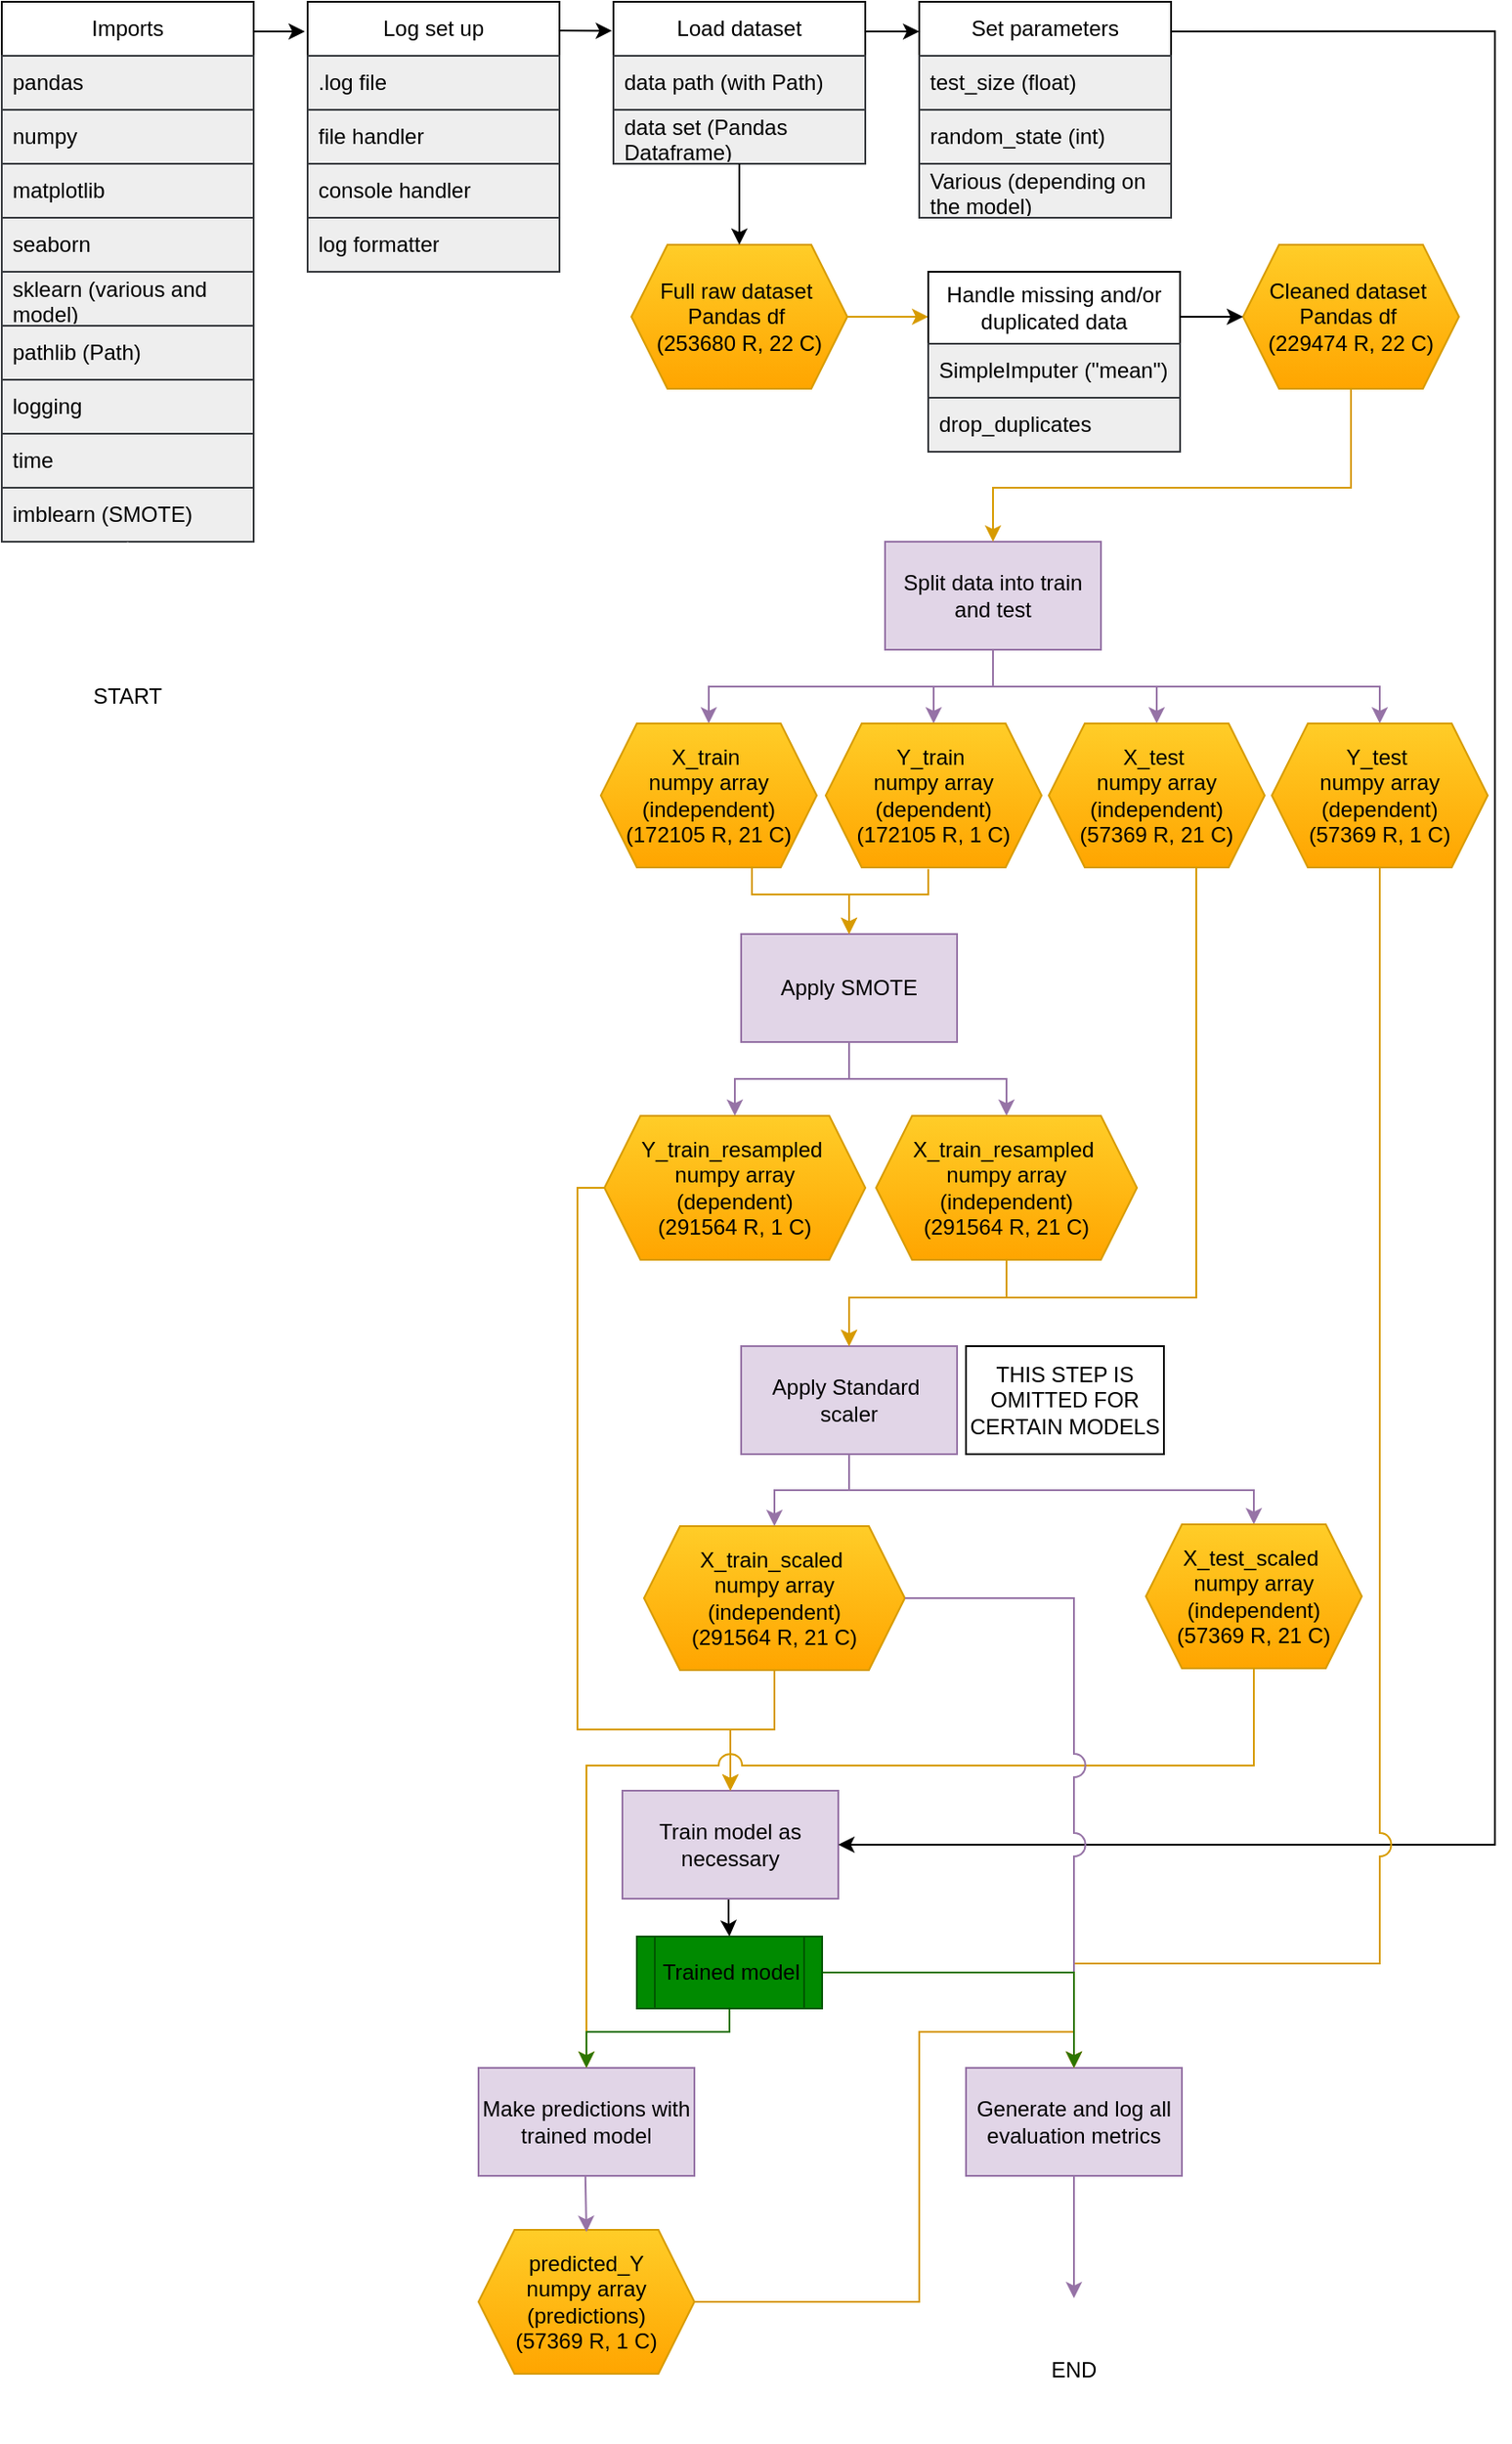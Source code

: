 <mxfile version="27.0.5">
  <diagram name="Page-1" id="4-filtMo7Ep1zSFOxGVC">
    <mxGraphModel dx="631" dy="431" grid="1" gridSize="10" guides="1" tooltips="1" connect="1" arrows="1" fold="1" page="1" pageScale="1" pageWidth="850" pageHeight="1100" math="0" shadow="0">
      <root>
        <mxCell id="0" />
        <mxCell id="1" parent="0" />
        <mxCell id="BaSFN7sYFUGKQCEpuoBo-59" style="edgeStyle=orthogonalEdgeStyle;rounded=0;orthogonalLoop=1;jettySize=auto;html=1;entryX=0.5;entryY=0;entryDx=0;entryDy=0;fillColor=#e1d5e7;strokeColor=#9673a6;fontColor=#000000;" parent="1" source="cIVNdOAZpr95Q1WwHfnz-7" target="BaSFN7sYFUGKQCEpuoBo-52" edge="1">
          <mxGeometry relative="1" as="geometry" />
        </mxCell>
        <mxCell id="BaSFN7sYFUGKQCEpuoBo-60" style="edgeStyle=orthogonalEdgeStyle;rounded=0;orthogonalLoop=1;jettySize=auto;html=1;entryX=0.5;entryY=0;entryDx=0;entryDy=0;fillColor=#e1d5e7;strokeColor=#9673a6;fontColor=#000000;" parent="1" source="cIVNdOAZpr95Q1WwHfnz-7" target="BaSFN7sYFUGKQCEpuoBo-55" edge="1">
          <mxGeometry relative="1" as="geometry" />
        </mxCell>
        <mxCell id="BaSFN7sYFUGKQCEpuoBo-61" style="edgeStyle=orthogonalEdgeStyle;rounded=0;orthogonalLoop=1;jettySize=auto;html=1;entryX=0.5;entryY=0;entryDx=0;entryDy=0;exitX=0.5;exitY=1;exitDx=0;exitDy=0;fillColor=#e1d5e7;strokeColor=#9673a6;fontColor=#000000;" parent="1" source="cIVNdOAZpr95Q1WwHfnz-7" target="BaSFN7sYFUGKQCEpuoBo-58" edge="1">
          <mxGeometry relative="1" as="geometry" />
        </mxCell>
        <mxCell id="BaSFN7sYFUGKQCEpuoBo-62" style="edgeStyle=orthogonalEdgeStyle;rounded=0;orthogonalLoop=1;jettySize=auto;html=1;entryX=0.5;entryY=0;entryDx=0;entryDy=0;exitX=0.5;exitY=1;exitDx=0;exitDy=0;fillColor=#e1d5e7;strokeColor=#9673a6;fontColor=#000000;" parent="1" source="cIVNdOAZpr95Q1WwHfnz-7" target="BaSFN7sYFUGKQCEpuoBo-51" edge="1">
          <mxGeometry relative="1" as="geometry" />
        </mxCell>
        <mxCell id="cIVNdOAZpr95Q1WwHfnz-7" value="Split data into train and test" style="rounded=0;whiteSpace=wrap;html=1;fillColor=#e1d5e7;strokeColor=#9673a6;fontColor=#000000;" parent="1" vertex="1">
          <mxGeometry x="491" y="304" width="120" height="60" as="geometry" />
        </mxCell>
        <mxCell id="BaSFN7sYFUGKQCEpuoBo-69" style="edgeStyle=orthogonalEdgeStyle;rounded=0;orthogonalLoop=1;jettySize=auto;html=1;entryX=0.5;entryY=0;entryDx=0;entryDy=0;fillColor=#e1d5e7;strokeColor=#9673a6;fontColor=#000000;" parent="1" source="cIVNdOAZpr95Q1WwHfnz-8" target="BaSFN7sYFUGKQCEpuoBo-66" edge="1">
          <mxGeometry relative="1" as="geometry" />
        </mxCell>
        <mxCell id="cIVNdOAZpr95Q1WwHfnz-8" value="Apply SMOTE" style="rounded=0;whiteSpace=wrap;html=1;fillColor=#e1d5e7;strokeColor=#9673a6;fontColor=#000000;" parent="1" vertex="1">
          <mxGeometry x="411" y="522" width="120" height="60" as="geometry" />
        </mxCell>
        <mxCell id="BaSFN7sYFUGKQCEpuoBo-79" style="edgeStyle=orthogonalEdgeStyle;rounded=0;orthogonalLoop=1;jettySize=auto;html=1;exitX=0.5;exitY=1;exitDx=0;exitDy=0;entryX=0.5;entryY=0;entryDx=0;entryDy=0;fillColor=#e1d5e7;strokeColor=#9673a6;fontColor=#000000;" parent="1" source="cIVNdOAZpr95Q1WwHfnz-9" target="BaSFN7sYFUGKQCEpuoBo-78" edge="1">
          <mxGeometry relative="1" as="geometry">
            <mxPoint x="674" y="854" as="targetPoint" />
            <Array as="points">
              <mxPoint x="449" y="831" />
              <mxPoint x="674" y="831" />
            </Array>
          </mxGeometry>
        </mxCell>
        <mxCell id="cIVNdOAZpr95Q1WwHfnz-9" value="Apply Standard&amp;nbsp;&lt;div&gt;scaler&lt;/div&gt;" style="rounded=0;whiteSpace=wrap;html=1;fillColor=#e1d5e7;strokeColor=#9673a6;fontColor=#000000;" parent="1" vertex="1">
          <mxGeometry x="411" y="751" width="120" height="60" as="geometry" />
        </mxCell>
        <mxCell id="BaSFN7sYFUGKQCEpuoBo-96" value="" style="edgeStyle=orthogonalEdgeStyle;rounded=0;orthogonalLoop=1;jettySize=auto;html=1;fontColor=#000000;entryX=0.5;entryY=0;entryDx=0;entryDy=0;" parent="1" source="cIVNdOAZpr95Q1WwHfnz-11" target="euON_E8Fl8WKjfMoT3qC-4" edge="1">
          <mxGeometry relative="1" as="geometry">
            <mxPoint x="405" y="1084" as="targetPoint" />
            <Array as="points">
              <mxPoint x="404" y="1070" />
              <mxPoint x="405" y="1070" />
            </Array>
          </mxGeometry>
        </mxCell>
        <mxCell id="cIVNdOAZpr95Q1WwHfnz-11" value="Train model as necessary" style="rounded=0;whiteSpace=wrap;html=1;fillColor=#e1d5e7;strokeColor=#9673a6;fontColor=#000000;" parent="1" vertex="1">
          <mxGeometry x="345" y="998" width="120" height="60" as="geometry" />
        </mxCell>
        <mxCell id="BaSFN7sYFUGKQCEpuoBo-108" value="" style="edgeStyle=orthogonalEdgeStyle;rounded=0;orthogonalLoop=1;jettySize=auto;html=1;fillColor=#e1d5e7;strokeColor=#9673a6;entryX=0.5;entryY=0;entryDx=0;entryDy=0;fontColor=#000000;" parent="1" source="cIVNdOAZpr95Q1WwHfnz-13" target="BaSFN7sYFUGKQCEpuoBo-109" edge="1">
          <mxGeometry relative="1" as="geometry">
            <mxPoint x="596" y="1282" as="targetPoint" />
          </mxGeometry>
        </mxCell>
        <mxCell id="cIVNdOAZpr95Q1WwHfnz-13" value="Generate and log all evaluation metrics" style="rounded=0;whiteSpace=wrap;html=1;fillColor=#e1d5e7;strokeColor=#9673a6;fontColor=#000000;" parent="1" vertex="1">
          <mxGeometry x="536" y="1152" width="120" height="60" as="geometry" />
        </mxCell>
        <mxCell id="BaSFN7sYFUGKQCEpuoBo-1" value="Imports" style="swimlane;fontStyle=0;childLayout=stackLayout;horizontal=1;startSize=30;horizontalStack=0;resizeParent=1;resizeParentMax=0;resizeLast=0;collapsible=1;marginBottom=0;whiteSpace=wrap;html=1;" parent="1" vertex="1">
          <mxGeometry y="4" width="140" height="300" as="geometry" />
        </mxCell>
        <mxCell id="BaSFN7sYFUGKQCEpuoBo-2" value="pandas" style="text;strokeColor=#36393d;fillColor=#eeeeee;align=left;verticalAlign=middle;spacingLeft=4;spacingRight=4;overflow=hidden;points=[[0,0.5],[1,0.5]];portConstraint=eastwest;rotatable=0;whiteSpace=wrap;html=1;fontColor=#000000;" parent="BaSFN7sYFUGKQCEpuoBo-1" vertex="1">
          <mxGeometry y="30" width="140" height="30" as="geometry" />
        </mxCell>
        <mxCell id="BaSFN7sYFUGKQCEpuoBo-3" value="numpy" style="text;strokeColor=#36393d;fillColor=#eeeeee;align=left;verticalAlign=middle;spacingLeft=4;spacingRight=4;overflow=hidden;points=[[0,0.5],[1,0.5]];portConstraint=eastwest;rotatable=0;whiteSpace=wrap;html=1;fontColor=#000000;" parent="BaSFN7sYFUGKQCEpuoBo-1" vertex="1">
          <mxGeometry y="60" width="140" height="30" as="geometry" />
        </mxCell>
        <mxCell id="BaSFN7sYFUGKQCEpuoBo-4" value="matplotlib" style="text;strokeColor=#36393d;fillColor=#eeeeee;align=left;verticalAlign=middle;spacingLeft=4;spacingRight=4;overflow=hidden;points=[[0,0.5],[1,0.5]];portConstraint=eastwest;rotatable=0;whiteSpace=wrap;html=1;fontColor=#000000;" parent="BaSFN7sYFUGKQCEpuoBo-1" vertex="1">
          <mxGeometry y="90" width="140" height="30" as="geometry" />
        </mxCell>
        <mxCell id="BaSFN7sYFUGKQCEpuoBo-15" value="seaborn" style="text;strokeColor=#36393d;fillColor=#eeeeee;align=left;verticalAlign=middle;spacingLeft=4;spacingRight=4;overflow=hidden;points=[[0,0.5],[1,0.5]];portConstraint=eastwest;rotatable=0;whiteSpace=wrap;html=1;fontColor=#000000;" parent="BaSFN7sYFUGKQCEpuoBo-1" vertex="1">
          <mxGeometry y="120" width="140" height="30" as="geometry" />
        </mxCell>
        <mxCell id="BaSFN7sYFUGKQCEpuoBo-16" value="sklearn (various and model)" style="text;strokeColor=#36393d;fillColor=#eeeeee;align=left;verticalAlign=middle;spacingLeft=4;spacingRight=4;overflow=hidden;points=[[0,0.5],[1,0.5]];portConstraint=eastwest;rotatable=0;whiteSpace=wrap;html=1;fontColor=#000000;" parent="BaSFN7sYFUGKQCEpuoBo-1" vertex="1">
          <mxGeometry y="150" width="140" height="30" as="geometry" />
        </mxCell>
        <mxCell id="BaSFN7sYFUGKQCEpuoBo-17" value="pathlib (Path)" style="text;strokeColor=#36393d;fillColor=#eeeeee;align=left;verticalAlign=middle;spacingLeft=4;spacingRight=4;overflow=hidden;points=[[0,0.5],[1,0.5]];portConstraint=eastwest;rotatable=0;whiteSpace=wrap;html=1;fontColor=#000000;" parent="BaSFN7sYFUGKQCEpuoBo-1" vertex="1">
          <mxGeometry y="180" width="140" height="30" as="geometry" />
        </mxCell>
        <mxCell id="BaSFN7sYFUGKQCEpuoBo-12" value="logging" style="text;strokeColor=#36393d;fillColor=#eeeeee;align=left;verticalAlign=middle;spacingLeft=4;spacingRight=4;overflow=hidden;points=[[0,0.5],[1,0.5]];portConstraint=eastwest;rotatable=0;whiteSpace=wrap;html=1;fontColor=#000000;" parent="BaSFN7sYFUGKQCEpuoBo-1" vertex="1">
          <mxGeometry y="210" width="140" height="30" as="geometry" />
        </mxCell>
        <mxCell id="BaSFN7sYFUGKQCEpuoBo-13" value="time" style="text;strokeColor=#36393d;fillColor=#eeeeee;align=left;verticalAlign=middle;spacingLeft=4;spacingRight=4;overflow=hidden;points=[[0,0.5],[1,0.5]];portConstraint=eastwest;rotatable=0;whiteSpace=wrap;html=1;fontColor=#000000;" parent="BaSFN7sYFUGKQCEpuoBo-1" vertex="1">
          <mxGeometry y="240" width="140" height="30" as="geometry" />
        </mxCell>
        <mxCell id="BaSFN7sYFUGKQCEpuoBo-14" value="imblearn (SMOTE)" style="text;strokeColor=#36393d;fillColor=#eeeeee;align=left;verticalAlign=middle;spacingLeft=4;spacingRight=4;overflow=hidden;points=[[0,0.5],[1,0.5]];portConstraint=eastwest;rotatable=0;whiteSpace=wrap;html=1;fontColor=#000000;" parent="BaSFN7sYFUGKQCEpuoBo-1" vertex="1">
          <mxGeometry y="270" width="140" height="30" as="geometry" />
        </mxCell>
        <mxCell id="BaSFN7sYFUGKQCEpuoBo-18" value="Log set up" style="swimlane;fontStyle=0;childLayout=stackLayout;horizontal=1;startSize=30;horizontalStack=0;resizeParent=1;resizeParentMax=0;resizeLast=0;collapsible=1;marginBottom=0;whiteSpace=wrap;html=1;" parent="1" vertex="1">
          <mxGeometry x="170" y="4" width="140" height="150" as="geometry" />
        </mxCell>
        <mxCell id="BaSFN7sYFUGKQCEpuoBo-19" value=".log file" style="text;strokeColor=#36393d;fillColor=#eeeeee;align=left;verticalAlign=middle;spacingLeft=4;spacingRight=4;overflow=hidden;points=[[0,0.5],[1,0.5]];portConstraint=eastwest;rotatable=0;whiteSpace=wrap;html=1;fontColor=#000000;" parent="BaSFN7sYFUGKQCEpuoBo-18" vertex="1">
          <mxGeometry y="30" width="140" height="30" as="geometry" />
        </mxCell>
        <mxCell id="BaSFN7sYFUGKQCEpuoBo-20" value="file handler" style="text;strokeColor=#36393d;fillColor=#eeeeee;align=left;verticalAlign=middle;spacingLeft=4;spacingRight=4;overflow=hidden;points=[[0,0.5],[1,0.5]];portConstraint=eastwest;rotatable=0;whiteSpace=wrap;html=1;fontColor=#000000;" parent="BaSFN7sYFUGKQCEpuoBo-18" vertex="1">
          <mxGeometry y="60" width="140" height="30" as="geometry" />
        </mxCell>
        <mxCell id="BaSFN7sYFUGKQCEpuoBo-21" value="console handler" style="text;strokeColor=#36393d;fillColor=#eeeeee;align=left;verticalAlign=middle;spacingLeft=4;spacingRight=4;overflow=hidden;points=[[0,0.5],[1,0.5]];portConstraint=eastwest;rotatable=0;whiteSpace=wrap;html=1;fontColor=#000000;" parent="BaSFN7sYFUGKQCEpuoBo-18" vertex="1">
          <mxGeometry y="90" width="140" height="30" as="geometry" />
        </mxCell>
        <mxCell id="BaSFN7sYFUGKQCEpuoBo-22" value="log formatter" style="text;strokeColor=#36393d;fillColor=#eeeeee;align=left;verticalAlign=middle;spacingLeft=4;spacingRight=4;overflow=hidden;points=[[0,0.5],[1,0.5]];portConstraint=eastwest;rotatable=0;whiteSpace=wrap;html=1;fontColor=#000000;" parent="BaSFN7sYFUGKQCEpuoBo-18" vertex="1">
          <mxGeometry y="120" width="140" height="30" as="geometry" />
        </mxCell>
        <mxCell id="BaSFN7sYFUGKQCEpuoBo-28" value="Load dataset" style="swimlane;fontStyle=0;childLayout=stackLayout;horizontal=1;startSize=30;horizontalStack=0;resizeParent=1;resizeParentMax=0;resizeLast=0;collapsible=1;marginBottom=0;whiteSpace=wrap;html=1;" parent="1" vertex="1">
          <mxGeometry x="340" y="4" width="140" height="90" as="geometry" />
        </mxCell>
        <mxCell id="BaSFN7sYFUGKQCEpuoBo-29" value="data path (with Path)" style="text;strokeColor=#36393d;fillColor=#eeeeee;align=left;verticalAlign=middle;spacingLeft=4;spacingRight=4;overflow=hidden;points=[[0,0.5],[1,0.5]];portConstraint=eastwest;rotatable=0;whiteSpace=wrap;html=1;fontColor=#000000;" parent="BaSFN7sYFUGKQCEpuoBo-28" vertex="1">
          <mxGeometry y="30" width="140" height="30" as="geometry" />
        </mxCell>
        <mxCell id="BaSFN7sYFUGKQCEpuoBo-30" value="data set (Pandas Dataframe)" style="text;strokeColor=#36393d;fillColor=#eeeeee;align=left;verticalAlign=middle;spacingLeft=4;spacingRight=4;overflow=hidden;points=[[0,0.5],[1,0.5]];portConstraint=eastwest;rotatable=0;whiteSpace=wrap;html=1;fontColor=#000000;" parent="BaSFN7sYFUGKQCEpuoBo-28" vertex="1">
          <mxGeometry y="60" width="140" height="30" as="geometry" />
        </mxCell>
        <mxCell id="BaSFN7sYFUGKQCEpuoBo-89" style="edgeStyle=orthogonalEdgeStyle;rounded=0;orthogonalLoop=1;jettySize=auto;html=1;entryX=1;entryY=0.5;entryDx=0;entryDy=0;strokeColor=light-dark(#000000,#FFFFFF);exitX=1.002;exitY=0.137;exitDx=0;exitDy=0;exitPerimeter=0;" parent="1" source="BaSFN7sYFUGKQCEpuoBo-33" target="cIVNdOAZpr95Q1WwHfnz-11" edge="1">
          <mxGeometry relative="1" as="geometry">
            <Array as="points">
              <mxPoint x="830" y="20" />
              <mxPoint x="830" y="1028" />
            </Array>
          </mxGeometry>
        </mxCell>
        <mxCell id="BaSFN7sYFUGKQCEpuoBo-33" value="Set parameters" style="swimlane;fontStyle=0;childLayout=stackLayout;horizontal=1;startSize=30;horizontalStack=0;resizeParent=1;resizeParentMax=0;resizeLast=0;collapsible=1;marginBottom=0;whiteSpace=wrap;html=1;" parent="1" vertex="1">
          <mxGeometry x="510" y="4" width="140" height="120" as="geometry" />
        </mxCell>
        <mxCell id="BaSFN7sYFUGKQCEpuoBo-34" value="test_size (float)" style="text;strokeColor=#36393d;fillColor=#eeeeee;align=left;verticalAlign=middle;spacingLeft=4;spacingRight=4;overflow=hidden;points=[[0,0.5],[1,0.5]];portConstraint=eastwest;rotatable=0;whiteSpace=wrap;html=1;fontColor=#000000;" parent="BaSFN7sYFUGKQCEpuoBo-33" vertex="1">
          <mxGeometry y="30" width="140" height="30" as="geometry" />
        </mxCell>
        <mxCell id="BaSFN7sYFUGKQCEpuoBo-35" value="random_state (int)" style="text;strokeColor=#36393d;fillColor=#eeeeee;align=left;verticalAlign=middle;spacingLeft=4;spacingRight=4;overflow=hidden;points=[[0,0.5],[1,0.5]];portConstraint=eastwest;rotatable=0;whiteSpace=wrap;html=1;fontColor=#000000;" parent="BaSFN7sYFUGKQCEpuoBo-33" vertex="1">
          <mxGeometry y="60" width="140" height="30" as="geometry" />
        </mxCell>
        <mxCell id="BaSFN7sYFUGKQCEpuoBo-36" value="Various (depending on the model)" style="text;strokeColor=#36393d;fillColor=#eeeeee;align=left;verticalAlign=middle;spacingLeft=4;spacingRight=4;overflow=hidden;points=[[0,0.5],[1,0.5]];portConstraint=eastwest;rotatable=0;whiteSpace=wrap;html=1;fontColor=#000000;" parent="BaSFN7sYFUGKQCEpuoBo-33" vertex="1">
          <mxGeometry y="90" width="140" height="30" as="geometry" />
        </mxCell>
        <mxCell id="BaSFN7sYFUGKQCEpuoBo-40" style="edgeStyle=orthogonalEdgeStyle;rounded=0;orthogonalLoop=1;jettySize=auto;html=1;entryX=0;entryY=0.138;entryDx=0;entryDy=0;entryPerimeter=0;exitX=0.998;exitY=0.184;exitDx=0;exitDy=0;exitPerimeter=0;strokeColor=light-dark(#000000,#FFFFFF);" parent="1" source="BaSFN7sYFUGKQCEpuoBo-28" target="BaSFN7sYFUGKQCEpuoBo-33" edge="1">
          <mxGeometry relative="1" as="geometry" />
        </mxCell>
        <mxCell id="BaSFN7sYFUGKQCEpuoBo-43" style="edgeStyle=orthogonalEdgeStyle;rounded=0;orthogonalLoop=1;jettySize=auto;html=1;entryX=0;entryY=0.25;entryDx=0;entryDy=0;fillColor=#ffcd28;gradientColor=#ffa500;strokeColor=#d79b00;" parent="1" source="BaSFN7sYFUGKQCEpuoBo-41" target="BaSFN7sYFUGKQCEpuoBo-45" edge="1">
          <mxGeometry relative="1" as="geometry">
            <mxPoint x="535" y="224.0" as="targetPoint" />
          </mxGeometry>
        </mxCell>
        <mxCell id="BaSFN7sYFUGKQCEpuoBo-41" value="Full raw dataset&amp;nbsp;&lt;div&gt;Pandas df&amp;nbsp;&lt;/div&gt;&lt;div&gt;(253680 R, 22 C)&lt;/div&gt;" style="shape=hexagon;perimeter=hexagonPerimeter2;whiteSpace=wrap;html=1;fixedSize=1;fillColor=#ffcd28;strokeColor=#d79b00;gradientColor=#ffa500;fontColor=#000000;" parent="1" vertex="1">
          <mxGeometry x="350" y="139" width="120" height="80" as="geometry" />
        </mxCell>
        <mxCell id="BaSFN7sYFUGKQCEpuoBo-42" style="edgeStyle=orthogonalEdgeStyle;rounded=0;orthogonalLoop=1;jettySize=auto;html=1;exitX=0.5;exitY=1;exitDx=0;exitDy=0;strokeColor=light-dark(#000000,#FFFFFF);" parent="1" source="BaSFN7sYFUGKQCEpuoBo-28" target="BaSFN7sYFUGKQCEpuoBo-41" edge="1">
          <mxGeometry relative="1" as="geometry" />
        </mxCell>
        <mxCell id="BaSFN7sYFUGKQCEpuoBo-103" style="edgeStyle=orthogonalEdgeStyle;rounded=0;orthogonalLoop=1;jettySize=auto;html=1;entryX=0.5;entryY=0;entryDx=0;entryDy=0;exitX=0.5;exitY=1;exitDx=0;exitDy=0;fillColor=#ffcd28;gradientColor=#ffa500;strokeColor=#d79b00;" parent="1" source="BaSFN7sYFUGKQCEpuoBo-44" target="cIVNdOAZpr95Q1WwHfnz-7" edge="1">
          <mxGeometry relative="1" as="geometry">
            <Array as="points">
              <mxPoint x="750" y="274" />
              <mxPoint x="551" y="274" />
            </Array>
          </mxGeometry>
        </mxCell>
        <mxCell id="BaSFN7sYFUGKQCEpuoBo-44" value="Cleaned dataset&amp;nbsp;&lt;div&gt;Pandas df&amp;nbsp;&lt;/div&gt;&lt;div&gt;(229474 R, 22 C)&lt;/div&gt;" style="shape=hexagon;perimeter=hexagonPerimeter2;whiteSpace=wrap;html=1;fixedSize=1;fillColor=#ffcd28;gradientColor=#ffa500;strokeColor=#d79b00;fontColor=#000000;" parent="1" vertex="1">
          <mxGeometry x="690" y="139" width="120" height="80" as="geometry" />
        </mxCell>
        <mxCell id="BaSFN7sYFUGKQCEpuoBo-102" style="edgeStyle=orthogonalEdgeStyle;rounded=0;orthogonalLoop=1;jettySize=auto;html=1;entryX=0;entryY=0.5;entryDx=0;entryDy=0;exitX=1;exitY=0.25;exitDx=0;exitDy=0;strokeColor=light-dark(#000000,#FFFFFF);" parent="1" source="BaSFN7sYFUGKQCEpuoBo-45" target="BaSFN7sYFUGKQCEpuoBo-44" edge="1">
          <mxGeometry relative="1" as="geometry" />
        </mxCell>
        <mxCell id="BaSFN7sYFUGKQCEpuoBo-45" value="Handle missing and/or duplicated data" style="swimlane;fontStyle=0;childLayout=stackLayout;horizontal=1;startSize=40;horizontalStack=0;resizeParent=1;resizeParentMax=0;resizeLast=0;collapsible=1;marginBottom=0;whiteSpace=wrap;html=1;" parent="1" vertex="1">
          <mxGeometry x="515" y="154" width="140" height="100" as="geometry" />
        </mxCell>
        <mxCell id="BaSFN7sYFUGKQCEpuoBo-46" value="SimpleImputer (&quot;mean&quot;)" style="text;strokeColor=#36393d;fillColor=#eeeeee;align=left;verticalAlign=middle;spacingLeft=4;spacingRight=4;overflow=hidden;points=[[0,0.5],[1,0.5]];portConstraint=eastwest;rotatable=0;whiteSpace=wrap;html=1;fontColor=#000000;" parent="BaSFN7sYFUGKQCEpuoBo-45" vertex="1">
          <mxGeometry y="40" width="140" height="30" as="geometry" />
        </mxCell>
        <mxCell id="BaSFN7sYFUGKQCEpuoBo-47" value="drop_duplicates" style="text;strokeColor=#36393d;fillColor=#eeeeee;align=left;verticalAlign=middle;spacingLeft=4;spacingRight=4;overflow=hidden;points=[[0,0.5],[1,0.5]];portConstraint=eastwest;rotatable=0;whiteSpace=wrap;html=1;fontColor=#000000;" parent="BaSFN7sYFUGKQCEpuoBo-45" vertex="1">
          <mxGeometry y="70" width="140" height="30" as="geometry" />
        </mxCell>
        <mxCell id="BaSFN7sYFUGKQCEpuoBo-65" style="edgeStyle=orthogonalEdgeStyle;rounded=0;orthogonalLoop=1;jettySize=auto;html=1;entryX=0.5;entryY=0;entryDx=0;entryDy=0;fillColor=#ffcd28;gradientColor=#ffa500;strokeColor=#d79b00;fontColor=#000000;" parent="1" target="cIVNdOAZpr95Q1WwHfnz-8" edge="1">
          <mxGeometry relative="1" as="geometry">
            <mxPoint x="416" y="485" as="sourcePoint" />
            <Array as="points">
              <mxPoint x="417" y="485" />
              <mxPoint x="417" y="500" />
              <mxPoint x="471" y="500" />
            </Array>
          </mxGeometry>
        </mxCell>
        <mxCell id="BaSFN7sYFUGKQCEpuoBo-51" value="X_train&amp;nbsp;&lt;div&gt;numpy array&lt;br&gt;&lt;div&gt;(independent)&lt;br&gt;&lt;div&gt;(172105 R, 21 C)&lt;/div&gt;&lt;/div&gt;&lt;/div&gt;" style="shape=hexagon;perimeter=hexagonPerimeter2;whiteSpace=wrap;html=1;fixedSize=1;fillColor=#ffcd28;gradientColor=#ffa500;strokeColor=#d79b00;fontColor=#000000;" parent="1" vertex="1">
          <mxGeometry x="333" y="405" width="120" height="80" as="geometry" />
        </mxCell>
        <mxCell id="BaSFN7sYFUGKQCEpuoBo-64" style="edgeStyle=orthogonalEdgeStyle;rounded=0;orthogonalLoop=1;jettySize=auto;html=1;entryX=0.5;entryY=0;entryDx=0;entryDy=0;fillColor=#ffcd28;gradientColor=#ffa500;strokeColor=#d79b00;fontColor=#000000;exitX=0.475;exitY=1.011;exitDx=0;exitDy=0;exitPerimeter=0;" parent="1" source="BaSFN7sYFUGKQCEpuoBo-52" target="cIVNdOAZpr95Q1WwHfnz-8" edge="1">
          <mxGeometry relative="1" as="geometry">
            <mxPoint x="541" y="485" as="sourcePoint" />
            <Array as="points">
              <mxPoint x="515" y="500" />
              <mxPoint x="471" y="500" />
            </Array>
          </mxGeometry>
        </mxCell>
        <mxCell id="BaSFN7sYFUGKQCEpuoBo-52" value="Y_train&amp;nbsp;&lt;div&gt;numpy array&lt;br&gt;&lt;div&gt;(dependent)&lt;/div&gt;&lt;/div&gt;&lt;div&gt;&lt;div&gt;(172105 R, 1 C)&lt;/div&gt;&lt;/div&gt;" style="shape=hexagon;perimeter=hexagonPerimeter2;whiteSpace=wrap;html=1;fixedSize=1;fillColor=#ffcd28;gradientColor=#ffa500;strokeColor=#d79b00;fontColor=#000000;" parent="1" vertex="1">
          <mxGeometry x="458" y="405" width="120" height="80" as="geometry" />
        </mxCell>
        <mxCell id="BaSFN7sYFUGKQCEpuoBo-53" style="edgeStyle=orthogonalEdgeStyle;rounded=0;orthogonalLoop=1;jettySize=auto;html=1;entryX=-0.011;entryY=0.11;entryDx=0;entryDy=0;entryPerimeter=0;exitX=1.002;exitY=0.055;exitDx=0;exitDy=0;exitPerimeter=0;strokeColor=light-dark(#000000,#FFFFFF);" parent="1" source="BaSFN7sYFUGKQCEpuoBo-1" target="BaSFN7sYFUGKQCEpuoBo-18" edge="1">
          <mxGeometry relative="1" as="geometry" />
        </mxCell>
        <mxCell id="BaSFN7sYFUGKQCEpuoBo-54" style="edgeStyle=orthogonalEdgeStyle;rounded=0;orthogonalLoop=1;jettySize=auto;html=1;entryX=-0.006;entryY=0.181;entryDx=0;entryDy=0;entryPerimeter=0;exitX=1.002;exitY=0.107;exitDx=0;exitDy=0;exitPerimeter=0;strokeColor=light-dark(#000000,#FFFFFF);" parent="1" source="BaSFN7sYFUGKQCEpuoBo-18" target="BaSFN7sYFUGKQCEpuoBo-28" edge="1">
          <mxGeometry relative="1" as="geometry" />
        </mxCell>
        <mxCell id="BaSFN7sYFUGKQCEpuoBo-73" style="edgeStyle=orthogonalEdgeStyle;rounded=0;orthogonalLoop=1;jettySize=auto;html=1;entryX=0.5;entryY=0;entryDx=0;entryDy=0;exitX=0.5;exitY=1;exitDx=0;exitDy=0;fillColor=#ffcd28;gradientColor=#ffa500;strokeColor=#d79b00;fontColor=#000000;" parent="1" target="cIVNdOAZpr95Q1WwHfnz-9" edge="1">
          <mxGeometry relative="1" as="geometry">
            <Array as="points">
              <mxPoint x="664" y="485" />
              <mxPoint x="664" y="724" />
              <mxPoint x="471" y="724" />
            </Array>
            <mxPoint x="665" y="485" as="sourcePoint" />
          </mxGeometry>
        </mxCell>
        <mxCell id="BaSFN7sYFUGKQCEpuoBo-55" value="X_test&amp;nbsp;&lt;div&gt;numpy array&lt;br&gt;&lt;div&gt;&lt;span style=&quot;background-color: transparent;&quot;&gt;(independent)&lt;/span&gt;&lt;/div&gt;&lt;div&gt;(57369 R, 21 C)&lt;/div&gt;&lt;/div&gt;" style="shape=hexagon;perimeter=hexagonPerimeter2;whiteSpace=wrap;html=1;fixedSize=1;fillColor=#ffcd28;gradientColor=#ffa500;strokeColor=#d79b00;fontColor=#000000;" parent="1" vertex="1">
          <mxGeometry x="582" y="405" width="120" height="80" as="geometry" />
        </mxCell>
        <mxCell id="BaSFN7sYFUGKQCEpuoBo-100" style="edgeStyle=orthogonalEdgeStyle;rounded=0;orthogonalLoop=1;jettySize=auto;html=1;jumpStyle=arc;jumpSize=13;fillColor=#ffcd28;gradientColor=#ffa500;strokeColor=#d79b00;fontColor=#000000;entryX=0.5;entryY=0;entryDx=0;entryDy=0;" parent="1" source="BaSFN7sYFUGKQCEpuoBo-58" target="cIVNdOAZpr95Q1WwHfnz-13" edge="1">
          <mxGeometry relative="1" as="geometry">
            <Array as="points">
              <mxPoint x="766" y="1094" />
              <mxPoint x="596" y="1094" />
            </Array>
            <mxPoint x="544" y="1150" as="targetPoint" />
          </mxGeometry>
        </mxCell>
        <mxCell id="BaSFN7sYFUGKQCEpuoBo-58" value="Y_test&amp;nbsp;&lt;br&gt;numpy array&lt;br&gt;&lt;div&gt;&lt;span style=&quot;background-color: transparent;&quot;&gt;(dependent)&lt;/span&gt;&lt;/div&gt;&lt;div&gt;&lt;span style=&quot;background-color: transparent;&quot;&gt;(57369 R, 1 C)&lt;/span&gt;&lt;/div&gt;" style="shape=hexagon;perimeter=hexagonPerimeter2;whiteSpace=wrap;html=1;fixedSize=1;fillColor=#ffcd28;gradientColor=#ffa500;strokeColor=#d79b00;fontColor=#000000;" parent="1" vertex="1">
          <mxGeometry x="706" y="405" width="120" height="80" as="geometry" />
        </mxCell>
        <mxCell id="BaSFN7sYFUGKQCEpuoBo-70" style="edgeStyle=orthogonalEdgeStyle;rounded=0;orthogonalLoop=1;jettySize=auto;html=1;entryX=0.5;entryY=0;entryDx=0;entryDy=0;fillColor=#ffcd28;gradientColor=#ffa500;strokeColor=#d79b00;fontColor=#000000;" parent="1" source="BaSFN7sYFUGKQCEpuoBo-66" target="cIVNdOAZpr95Q1WwHfnz-9" edge="1">
          <mxGeometry relative="1" as="geometry">
            <Array as="points">
              <mxPoint x="559" y="724" />
              <mxPoint x="471" y="724" />
            </Array>
          </mxGeometry>
        </mxCell>
        <mxCell id="BaSFN7sYFUGKQCEpuoBo-66" value="X_train_resampled&amp;nbsp;&lt;div&gt;numpy array&lt;br&gt;&lt;div&gt;(independent)&lt;br&gt;&lt;div&gt;(291564 R, 21 C)&lt;/div&gt;&lt;/div&gt;&lt;/div&gt;" style="shape=hexagon;perimeter=hexagonPerimeter2;whiteSpace=wrap;html=1;fixedSize=1;fillColor=#ffcd28;gradientColor=#ffa500;strokeColor=#d79b00;fontColor=#000000;" parent="1" vertex="1">
          <mxGeometry x="486" y="623" width="145" height="80" as="geometry" />
        </mxCell>
        <mxCell id="BaSFN7sYFUGKQCEpuoBo-84" style="edgeStyle=orthogonalEdgeStyle;rounded=0;orthogonalLoop=1;jettySize=auto;html=1;entryX=0.5;entryY=0;entryDx=0;entryDy=0;fillColor=#ffcd28;gradientColor=#ffa500;strokeColor=#d79b00;fontColor=#000000;" parent="1" source="BaSFN7sYFUGKQCEpuoBo-67" target="cIVNdOAZpr95Q1WwHfnz-11" edge="1">
          <mxGeometry relative="1" as="geometry">
            <Array as="points">
              <mxPoint x="320" y="663" />
              <mxPoint x="320" y="964" />
              <mxPoint x="405" y="964" />
            </Array>
          </mxGeometry>
        </mxCell>
        <mxCell id="BaSFN7sYFUGKQCEpuoBo-67" value="Y_train_resampled&amp;nbsp;&lt;div&gt;numpy array&lt;br&gt;&lt;div&gt;(dependent)&lt;/div&gt;&lt;/div&gt;&lt;div&gt;&lt;div&gt;(291564&amp;nbsp;R, 1 C)&lt;/div&gt;&lt;/div&gt;" style="shape=hexagon;perimeter=hexagonPerimeter2;whiteSpace=wrap;html=1;fixedSize=1;fillColor=#ffcd28;gradientColor=#ffa500;strokeColor=#d79b00;fontColor=#000000;" parent="1" vertex="1">
          <mxGeometry x="335" y="623" width="145" height="80" as="geometry" />
        </mxCell>
        <mxCell id="BaSFN7sYFUGKQCEpuoBo-68" style="edgeStyle=orthogonalEdgeStyle;rounded=0;orthogonalLoop=1;jettySize=auto;html=1;exitX=0.5;exitY=1;exitDx=0;exitDy=0;entryX=0.5;entryY=0;entryDx=0;entryDy=0;fillColor=#e1d5e7;strokeColor=#9673a6;fontColor=#000000;" parent="1" source="cIVNdOAZpr95Q1WwHfnz-8" target="BaSFN7sYFUGKQCEpuoBo-67" edge="1">
          <mxGeometry relative="1" as="geometry">
            <mxPoint x="559" y="632" as="targetPoint" />
          </mxGeometry>
        </mxCell>
        <mxCell id="BaSFN7sYFUGKQCEpuoBo-76" value="THIS STEP IS OMITTED FOR CERTAIN MODELS" style="text;html=1;align=center;verticalAlign=middle;whiteSpace=wrap;rounded=0;strokeColor=light-dark(#000000,#FF3333);fontColor=#000000;" parent="1" vertex="1">
          <mxGeometry x="536" y="751" width="110" height="60" as="geometry" />
        </mxCell>
        <mxCell id="BaSFN7sYFUGKQCEpuoBo-83" style="edgeStyle=orthogonalEdgeStyle;rounded=0;orthogonalLoop=1;jettySize=auto;html=1;entryX=0.5;entryY=0;entryDx=0;entryDy=0;fillColor=#ffcd28;gradientColor=#ffa500;strokeColor=#d79b00;fontColor=#000000;exitX=0.5;exitY=1;exitDx=0;exitDy=0;" parent="1" source="BaSFN7sYFUGKQCEpuoBo-77" target="cIVNdOAZpr95Q1WwHfnz-11" edge="1">
          <mxGeometry relative="1" as="geometry">
            <Array as="points">
              <mxPoint x="430" y="964" />
              <mxPoint x="405" y="964" />
            </Array>
          </mxGeometry>
        </mxCell>
        <mxCell id="BaSFN7sYFUGKQCEpuoBo-77" value="X_train_scaled&amp;nbsp;&lt;div&gt;numpy array&lt;br&gt;&lt;div&gt;(independent)&lt;br&gt;&lt;div&gt;(291564 R, 21 C)&lt;/div&gt;&lt;/div&gt;&lt;/div&gt;" style="shape=hexagon;perimeter=hexagonPerimeter2;whiteSpace=wrap;html=1;fixedSize=1;fillColor=#ffcd28;gradientColor=#ffa500;strokeColor=#d79b00;fontColor=#000000;" parent="1" vertex="1">
          <mxGeometry x="357" y="851" width="145" height="80" as="geometry" />
        </mxCell>
        <mxCell id="BaSFN7sYFUGKQCEpuoBo-78" value="X_test_scaled&amp;nbsp;&lt;div&gt;numpy array&lt;br&gt;&lt;div&gt;&lt;span style=&quot;background-color: transparent;&quot;&gt;(independent)&lt;/span&gt;&lt;/div&gt;&lt;div&gt;(57369 R, 21 C)&lt;/div&gt;&lt;/div&gt;" style="shape=hexagon;perimeter=hexagonPerimeter2;whiteSpace=wrap;html=1;fixedSize=1;fillColor=#ffcd28;gradientColor=#ffa500;strokeColor=#d79b00;fontColor=#000000;" parent="1" vertex="1">
          <mxGeometry x="636" y="850" width="120" height="80" as="geometry" />
        </mxCell>
        <mxCell id="BaSFN7sYFUGKQCEpuoBo-82" style="edgeStyle=orthogonalEdgeStyle;rounded=0;orthogonalLoop=1;jettySize=auto;html=1;entryX=0.5;entryY=0;entryDx=0;entryDy=0;fillColor=#e1d5e7;strokeColor=#9673a6;fontColor=#000000;" parent="1" source="cIVNdOAZpr95Q1WwHfnz-9" target="BaSFN7sYFUGKQCEpuoBo-77" edge="1">
          <mxGeometry relative="1" as="geometry" />
        </mxCell>
        <mxCell id="BaSFN7sYFUGKQCEpuoBo-86" value="&lt;div&gt;predicted_Y&lt;/div&gt;&lt;div&gt;numpy array&lt;br&gt;&lt;div&gt;&lt;span style=&quot;background-color: transparent;&quot;&gt;(predictions)&lt;/span&gt;&lt;/div&gt;&lt;div&gt;(57369 R, 1 C)&lt;/div&gt;&lt;/div&gt;" style="shape=hexagon;perimeter=hexagonPerimeter2;whiteSpace=wrap;html=1;fixedSize=1;fillColor=#ffcd28;gradientColor=#ffa500;strokeColor=#d79b00;fontColor=#000000;" parent="1" vertex="1">
          <mxGeometry x="265" y="1242" width="120" height="80" as="geometry" />
        </mxCell>
        <mxCell id="BaSFN7sYFUGKQCEpuoBo-93" value="" style="edgeStyle=orthogonalEdgeStyle;rounded=0;orthogonalLoop=1;jettySize=auto;html=1;exitX=0.495;exitY=0.993;exitDx=0;exitDy=0;exitPerimeter=0;entryX=0.5;entryY=0.015;entryDx=0;entryDy=0;entryPerimeter=0;fillColor=#e1d5e7;strokeColor=#9673a6;fontColor=#000000;" parent="1" source="BaSFN7sYFUGKQCEpuoBo-87" target="BaSFN7sYFUGKQCEpuoBo-86" edge="1">
          <mxGeometry relative="1" as="geometry">
            <mxPoint x="325" y="1242" as="targetPoint" />
          </mxGeometry>
        </mxCell>
        <mxCell id="BaSFN7sYFUGKQCEpuoBo-87" value="Make predictions with trained model" style="rounded=0;whiteSpace=wrap;html=1;fillColor=#e1d5e7;strokeColor=#9673a6;fontColor=#000000;" parent="1" vertex="1">
          <mxGeometry x="265" y="1152" width="120" height="60" as="geometry" />
        </mxCell>
        <mxCell id="BaSFN7sYFUGKQCEpuoBo-90" style="edgeStyle=orthogonalEdgeStyle;rounded=0;orthogonalLoop=1;jettySize=auto;html=1;jumpStyle=arc;entryX=0.5;entryY=0;entryDx=0;entryDy=0;exitX=0.5;exitY=1;exitDx=0;exitDy=0;jumpSize=13;fillColor=#ffcd28;gradientColor=#ffa500;strokeColor=#d79b00;fontColor=#000000;" parent="1" source="BaSFN7sYFUGKQCEpuoBo-78" target="BaSFN7sYFUGKQCEpuoBo-87" edge="1">
          <mxGeometry relative="1" as="geometry">
            <mxPoint x="204" y="1113" as="targetPoint" />
            <Array as="points">
              <mxPoint x="674" y="984" />
              <mxPoint x="204" y="984" />
            </Array>
          </mxGeometry>
        </mxCell>
        <mxCell id="BaSFN7sYFUGKQCEpuoBo-101" style="edgeStyle=orthogonalEdgeStyle;rounded=0;orthogonalLoop=1;jettySize=auto;html=1;jumpStyle=arc;jumpSize=13;fillColor=#e1d5e7;strokeColor=#9673a6;fontColor=#000000;" parent="1" source="BaSFN7sYFUGKQCEpuoBo-77" target="cIVNdOAZpr95Q1WwHfnz-13" edge="1">
          <mxGeometry relative="1" as="geometry" />
        </mxCell>
        <mxCell id="BaSFN7sYFUGKQCEpuoBo-99" style="edgeStyle=orthogonalEdgeStyle;rounded=0;orthogonalLoop=1;jettySize=auto;html=1;entryX=0.5;entryY=0;entryDx=0;entryDy=0;fillColor=#ffcd28;gradientColor=#ffa500;strokeColor=#d79b00;fontColor=#000000;" parent="1" source="BaSFN7sYFUGKQCEpuoBo-86" target="cIVNdOAZpr95Q1WwHfnz-13" edge="1">
          <mxGeometry relative="1" as="geometry">
            <Array as="points">
              <mxPoint x="510" y="1282" />
              <mxPoint x="510" y="1132" />
              <mxPoint x="596" y="1132" />
            </Array>
          </mxGeometry>
        </mxCell>
        <mxCell id="BaSFN7sYFUGKQCEpuoBo-109" value="END" style="ellipse;whiteSpace=wrap;html=1;aspect=fixed;fillColor=light-dark(#FFFFFF,#FF6666);strokeColor=none;fontColor=#000000;" parent="1" vertex="1">
          <mxGeometry x="556" y="1280" width="80" height="80" as="geometry" />
        </mxCell>
        <mxCell id="BaSFN7sYFUGKQCEpuoBo-111" style="edgeStyle=orthogonalEdgeStyle;rounded=0;orthogonalLoop=1;jettySize=auto;html=1;entryX=0.5;entryY=1;entryDx=0;entryDy=0;strokeColor=light-dark(#FFFFFF,#CCFFCC);" parent="1" source="BaSFN7sYFUGKQCEpuoBo-110" target="BaSFN7sYFUGKQCEpuoBo-1" edge="1">
          <mxGeometry relative="1" as="geometry" />
        </mxCell>
        <mxCell id="BaSFN7sYFUGKQCEpuoBo-110" value="START" style="ellipse;whiteSpace=wrap;html=1;aspect=fixed;fillColor=light-dark(#FFFFFF,#99FF99);strokeColor=none;fontColor=#000000;" parent="1" vertex="1">
          <mxGeometry x="30" y="350" width="80" height="80" as="geometry" />
        </mxCell>
        <mxCell id="euON_E8Fl8WKjfMoT3qC-5" style="edgeStyle=orthogonalEdgeStyle;rounded=0;orthogonalLoop=1;jettySize=auto;html=1;entryX=0.5;entryY=0;entryDx=0;entryDy=0;fillColor=#60a917;strokeColor=#2D7600;" edge="1" parent="1" source="euON_E8Fl8WKjfMoT3qC-4" target="BaSFN7sYFUGKQCEpuoBo-87">
          <mxGeometry relative="1" as="geometry">
            <Array as="points">
              <mxPoint x="405" y="1132" />
              <mxPoint x="325" y="1132" />
            </Array>
          </mxGeometry>
        </mxCell>
        <mxCell id="euON_E8Fl8WKjfMoT3qC-6" style="edgeStyle=orthogonalEdgeStyle;rounded=0;orthogonalLoop=1;jettySize=auto;html=1;entryX=0.5;entryY=0;entryDx=0;entryDy=0;fillColor=#60a917;strokeColor=#2D7600;" edge="1" parent="1" source="euON_E8Fl8WKjfMoT3qC-4" target="cIVNdOAZpr95Q1WwHfnz-13">
          <mxGeometry relative="1" as="geometry" />
        </mxCell>
        <mxCell id="euON_E8Fl8WKjfMoT3qC-4" value="&lt;font style=&quot;color: rgb(0, 0, 0);&quot;&gt;Trained model&lt;/font&gt;" style="shape=process;whiteSpace=wrap;html=1;backgroundOutline=1;fillColor=#008a00;fontColor=#ffffff;strokeColor=#005700;" vertex="1" parent="1">
          <mxGeometry x="353" y="1079" width="103" height="40" as="geometry" />
        </mxCell>
      </root>
    </mxGraphModel>
  </diagram>
</mxfile>
